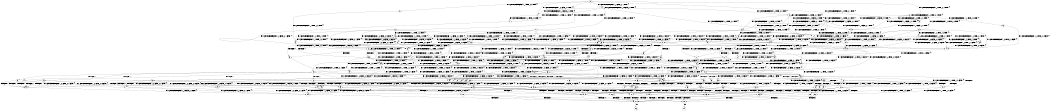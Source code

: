 digraph BCG {
size = "7, 10.5";
center = TRUE;
node [shape = circle];
0 [peripheries = 2];
0 -> 1 [label = "EX !0 !ATOMIC_EXCH_BRANCH (1, +0, FALSE, +0, 1, TRUE) !{}"];
0 -> 2 [label = "EX !2 !ATOMIC_EXCH_BRANCH (1, +1, TRUE, +0, 2, TRUE) !{}"];
0 -> 3 [label = "EX !1 !ATOMIC_EXCH_BRANCH (1, +0, TRUE, +0, 1, TRUE) !{}"];
0 -> 4 [label = "EX !0 !ATOMIC_EXCH_BRANCH (1, +0, FALSE, +0, 1, TRUE) !{}"];
0 -> 5 [label = "EX !2 !ATOMIC_EXCH_BRANCH (1, +1, TRUE, +0, 2, TRUE) !{}"];
0 -> 6 [label = "EX !1 !ATOMIC_EXCH_BRANCH (1, +0, TRUE, +0, 1, TRUE) !{}"];
1 -> 7 [label = "EX !2 !ATOMIC_EXCH_BRANCH (1, +1, TRUE, +0, 2, TRUE) !{}"];
2 -> 8 [label = "EX !2 !ATOMIC_EXCH_BRANCH (1, +1, TRUE, +1, 2, TRUE) !{}"];
3 -> 9 [label = "EX !0 !ATOMIC_EXCH_BRANCH (1, +0, FALSE, +0, 1, TRUE) !{}"];
4 -> 1 [label = "EX !0 !ATOMIC_EXCH_BRANCH (1, +0, FALSE, +0, 1, TRUE) !{}"];
4 -> 7 [label = "EX !2 !ATOMIC_EXCH_BRANCH (1, +1, TRUE, +0, 2, TRUE) !{}"];
4 -> 10 [label = "EX !1 !ATOMIC_EXCH_BRANCH (1, +0, TRUE, +0, 1, TRUE) !{}"];
4 -> 4 [label = "EX !0 !ATOMIC_EXCH_BRANCH (1, +0, FALSE, +0, 1, TRUE) !{}"];
4 -> 11 [label = "EX !2 !ATOMIC_EXCH_BRANCH (1, +1, TRUE, +0, 2, TRUE) !{}"];
4 -> 12 [label = "EX !1 !ATOMIC_EXCH_BRANCH (1, +0, TRUE, +0, 1, TRUE) !{}"];
5 -> 8 [label = "EX !2 !ATOMIC_EXCH_BRANCH (1, +1, TRUE, +1, 2, TRUE) !{}"];
5 -> 13 [label = "EX !0 !ATOMIC_EXCH_BRANCH (1, +0, FALSE, +0, 1, FALSE) !{}"];
5 -> 14 [label = "EX !1 !ATOMIC_EXCH_BRANCH (1, +0, TRUE, +0, 1, FALSE) !{}"];
5 -> 15 [label = "EX !2 !ATOMIC_EXCH_BRANCH (1, +1, TRUE, +1, 2, TRUE) !{}"];
5 -> 16 [label = "EX !0 !ATOMIC_EXCH_BRANCH (1, +0, FALSE, +0, 1, FALSE) !{}"];
5 -> 17 [label = "EX !1 !ATOMIC_EXCH_BRANCH (1, +0, TRUE, +0, 1, FALSE) !{}"];
6 -> 3 [label = "EX !1 !ATOMIC_EXCH_BRANCH (1, +0, TRUE, +0, 1, TRUE) !{}"];
6 -> 9 [label = "EX !0 !ATOMIC_EXCH_BRANCH (1, +0, FALSE, +0, 1, TRUE) !{}"];
6 -> 18 [label = "EX !2 !ATOMIC_EXCH_BRANCH (1, +1, TRUE, +0, 2, TRUE) !{}"];
6 -> 6 [label = "EX !1 !ATOMIC_EXCH_BRANCH (1, +0, TRUE, +0, 1, TRUE) !{}"];
6 -> 19 [label = "EX !0 !ATOMIC_EXCH_BRANCH (1, +0, FALSE, +0, 1, TRUE) !{}"];
6 -> 20 [label = "EX !2 !ATOMIC_EXCH_BRANCH (1, +1, TRUE, +0, 2, TRUE) !{}"];
7 -> 13 [label = "EX !0 !ATOMIC_EXCH_BRANCH (1, +0, FALSE, +0, 1, FALSE) !{}"];
8 -> 13 [label = "EX !0 !ATOMIC_EXCH_BRANCH (1, +0, FALSE, +0, 1, FALSE) !{}"];
9 -> 10 [label = "EX !1 !ATOMIC_EXCH_BRANCH (1, +0, TRUE, +0, 1, TRUE) !{}"];
10 -> 21 [label = "EX !2 !ATOMIC_EXCH_BRANCH (1, +1, TRUE, +0, 2, TRUE) !{}"];
11 -> 13 [label = "EX !0 !ATOMIC_EXCH_BRANCH (1, +0, FALSE, +0, 1, FALSE) !{}"];
11 -> 22 [label = "EX !2 !ATOMIC_EXCH_BRANCH (1, +1, TRUE, +1, 2, TRUE) !{}"];
11 -> 23 [label = "EX !1 !ATOMIC_EXCH_BRANCH (1, +0, TRUE, +0, 1, FALSE) !{}"];
11 -> 16 [label = "EX !0 !ATOMIC_EXCH_BRANCH (1, +0, FALSE, +0, 1, FALSE) !{}"];
11 -> 24 [label = "EX !2 !ATOMIC_EXCH_BRANCH (1, +1, TRUE, +1, 2, TRUE) !{}"];
11 -> 25 [label = "EX !1 !ATOMIC_EXCH_BRANCH (1, +0, TRUE, +0, 1, FALSE) !{}"];
12 -> 9 [label = "EX !0 !ATOMIC_EXCH_BRANCH (1, +0, FALSE, +0, 1, TRUE) !{}"];
12 -> 10 [label = "EX !1 !ATOMIC_EXCH_BRANCH (1, +0, TRUE, +0, 1, TRUE) !{}"];
12 -> 21 [label = "EX !2 !ATOMIC_EXCH_BRANCH (1, +1, TRUE, +0, 2, TRUE) !{}"];
12 -> 19 [label = "EX !0 !ATOMIC_EXCH_BRANCH (1, +0, FALSE, +0, 1, TRUE) !{}"];
12 -> 12 [label = "EX !1 !ATOMIC_EXCH_BRANCH (1, +0, TRUE, +0, 1, TRUE) !{}"];
12 -> 26 [label = "EX !2 !ATOMIC_EXCH_BRANCH (1, +1, TRUE, +0, 2, TRUE) !{}"];
13 -> 27 [label = "EX !2 !ATOMIC_EXCH_BRANCH (1, +1, TRUE, +1, 2, TRUE) !{}"];
14 -> 28 [label = "EX !2 !ATOMIC_EXCH_BRANCH (1, +1, TRUE, +1, 2, FALSE) !{}"];
15 -> 8 [label = "EX !2 !ATOMIC_EXCH_BRANCH (1, +1, TRUE, +1, 2, TRUE) !{}"];
15 -> 13 [label = "EX !0 !ATOMIC_EXCH_BRANCH (1, +0, FALSE, +0, 1, FALSE) !{}"];
15 -> 14 [label = "EX !1 !ATOMIC_EXCH_BRANCH (1, +0, TRUE, +0, 1, FALSE) !{}"];
15 -> 15 [label = "EX !2 !ATOMIC_EXCH_BRANCH (1, +1, TRUE, +1, 2, TRUE) !{}"];
15 -> 16 [label = "EX !0 !ATOMIC_EXCH_BRANCH (1, +0, FALSE, +0, 1, FALSE) !{}"];
15 -> 17 [label = "EX !1 !ATOMIC_EXCH_BRANCH (1, +0, TRUE, +0, 1, FALSE) !{}"];
16 -> 27 [label = "EX !2 !ATOMIC_EXCH_BRANCH (1, +1, TRUE, +1, 2, TRUE) !{}"];
16 -> 29 [label = "EX !1 !ATOMIC_EXCH_BRANCH (1, +0, TRUE, +0, 1, FALSE) !{}"];
16 -> 30 [label = "TERMINATE !0"];
16 -> 31 [label = "EX !2 !ATOMIC_EXCH_BRANCH (1, +1, TRUE, +1, 2, TRUE) !{}"];
16 -> 32 [label = "EX !1 !ATOMIC_EXCH_BRANCH (1, +0, TRUE, +0, 1, FALSE) !{}"];
16 -> 33 [label = "TERMINATE !0"];
17 -> 28 [label = "EX !2 !ATOMIC_EXCH_BRANCH (1, +1, TRUE, +1, 2, FALSE) !{}"];
17 -> 34 [label = "EX !0 !ATOMIC_EXCH_BRANCH (1, +0, FALSE, +0, 1, TRUE) !{}"];
17 -> 35 [label = "TERMINATE !1"];
17 -> 36 [label = "EX !2 !ATOMIC_EXCH_BRANCH (1, +1, TRUE, +1, 2, FALSE) !{}"];
17 -> 37 [label = "EX !0 !ATOMIC_EXCH_BRANCH (1, +0, FALSE, +0, 1, TRUE) !{}"];
17 -> 38 [label = "TERMINATE !1"];
18 -> 14 [label = "EX !1 !ATOMIC_EXCH_BRANCH (1, +0, TRUE, +0, 1, FALSE) !{}"];
19 -> 9 [label = "EX !0 !ATOMIC_EXCH_BRANCH (1, +0, FALSE, +0, 1, TRUE) !{}"];
19 -> 10 [label = "EX !1 !ATOMIC_EXCH_BRANCH (1, +0, TRUE, +0, 1, TRUE) !{}"];
19 -> 21 [label = "EX !2 !ATOMIC_EXCH_BRANCH (1, +1, TRUE, +0, 2, TRUE) !{}"];
19 -> 19 [label = "EX !0 !ATOMIC_EXCH_BRANCH (1, +0, FALSE, +0, 1, TRUE) !{}"];
19 -> 12 [label = "EX !1 !ATOMIC_EXCH_BRANCH (1, +0, TRUE, +0, 1, TRUE) !{}"];
19 -> 26 [label = "EX !2 !ATOMIC_EXCH_BRANCH (1, +1, TRUE, +0, 2, TRUE) !{}"];
20 -> 14 [label = "EX !1 !ATOMIC_EXCH_BRANCH (1, +0, TRUE, +0, 1, FALSE) !{}"];
20 -> 39 [label = "EX !2 !ATOMIC_EXCH_BRANCH (1, +1, TRUE, +1, 2, TRUE) !{}"];
20 -> 40 [label = "EX !0 !ATOMIC_EXCH_BRANCH (1, +0, FALSE, +0, 1, FALSE) !{}"];
20 -> 17 [label = "EX !1 !ATOMIC_EXCH_BRANCH (1, +0, TRUE, +0, 1, FALSE) !{}"];
20 -> 41 [label = "EX !2 !ATOMIC_EXCH_BRANCH (1, +1, TRUE, +1, 2, TRUE) !{}"];
20 -> 42 [label = "EX !0 !ATOMIC_EXCH_BRANCH (1, +0, FALSE, +0, 1, FALSE) !{}"];
21 -> 40 [label = "EX !0 !ATOMIC_EXCH_BRANCH (1, +0, FALSE, +0, 1, FALSE) !{}"];
22 -> 13 [label = "EX !0 !ATOMIC_EXCH_BRANCH (1, +0, FALSE, +0, 1, FALSE) !{}"];
23 -> 34 [label = "EX !0 !ATOMIC_EXCH_BRANCH (1, +0, FALSE, +0, 1, TRUE) !{}"];
24 -> 13 [label = "EX !0 !ATOMIC_EXCH_BRANCH (1, +0, FALSE, +0, 1, FALSE) !{}"];
24 -> 22 [label = "EX !2 !ATOMIC_EXCH_BRANCH (1, +1, TRUE, +1, 2, TRUE) !{}"];
24 -> 23 [label = "EX !1 !ATOMIC_EXCH_BRANCH (1, +0, TRUE, +0, 1, FALSE) !{}"];
24 -> 16 [label = "EX !0 !ATOMIC_EXCH_BRANCH (1, +0, FALSE, +0, 1, FALSE) !{}"];
24 -> 24 [label = "EX !2 !ATOMIC_EXCH_BRANCH (1, +1, TRUE, +1, 2, TRUE) !{}"];
24 -> 25 [label = "EX !1 !ATOMIC_EXCH_BRANCH (1, +0, TRUE, +0, 1, FALSE) !{}"];
25 -> 34 [label = "EX !0 !ATOMIC_EXCH_BRANCH (1, +0, FALSE, +0, 1, TRUE) !{}"];
25 -> 43 [label = "EX !2 !ATOMIC_EXCH_BRANCH (1, +1, TRUE, +1, 2, FALSE) !{}"];
25 -> 44 [label = "TERMINATE !1"];
25 -> 37 [label = "EX !0 !ATOMIC_EXCH_BRANCH (1, +0, FALSE, +0, 1, TRUE) !{}"];
25 -> 45 [label = "EX !2 !ATOMIC_EXCH_BRANCH (1, +1, TRUE, +1, 2, FALSE) !{}"];
25 -> 46 [label = "TERMINATE !1"];
26 -> 40 [label = "EX !0 !ATOMIC_EXCH_BRANCH (1, +0, FALSE, +0, 1, FALSE) !{}"];
26 -> 23 [label = "EX !1 !ATOMIC_EXCH_BRANCH (1, +0, TRUE, +0, 1, FALSE) !{}"];
26 -> 47 [label = "EX !2 !ATOMIC_EXCH_BRANCH (1, +1, TRUE, +1, 2, TRUE) !{}"];
26 -> 42 [label = "EX !0 !ATOMIC_EXCH_BRANCH (1, +0, FALSE, +0, 1, FALSE) !{}"];
26 -> 25 [label = "EX !1 !ATOMIC_EXCH_BRANCH (1, +0, TRUE, +0, 1, FALSE) !{}"];
26 -> 48 [label = "EX !2 !ATOMIC_EXCH_BRANCH (1, +1, TRUE, +1, 2, TRUE) !{}"];
27 -> 29 [label = "EX !1 !ATOMIC_EXCH_BRANCH (1, +0, TRUE, +0, 1, FALSE) !{}"];
28 -> 49 [label = "EX !0 !ATOMIC_EXCH_BRANCH (1, +0, FALSE, +0, 1, FALSE) !{}"];
29 -> 50 [label = "EX !2 !ATOMIC_EXCH_BRANCH (1, +1, TRUE, +1, 2, FALSE) !{}"];
30 -> 51 [label = "EX !1 !ATOMIC_EXCH_BRANCH (1, +0, TRUE, +0, 1, FALSE) !{}"];
31 -> 27 [label = "EX !2 !ATOMIC_EXCH_BRANCH (1, +1, TRUE, +1, 2, TRUE) !{}"];
31 -> 29 [label = "EX !1 !ATOMIC_EXCH_BRANCH (1, +0, TRUE, +0, 1, FALSE) !{}"];
31 -> 30 [label = "TERMINATE !0"];
31 -> 31 [label = "EX !2 !ATOMIC_EXCH_BRANCH (1, +1, TRUE, +1, 2, TRUE) !{}"];
31 -> 32 [label = "EX !1 !ATOMIC_EXCH_BRANCH (1, +0, TRUE, +0, 1, FALSE) !{}"];
31 -> 33 [label = "TERMINATE !0"];
32 -> 50 [label = "EX !2 !ATOMIC_EXCH_BRANCH (1, +1, TRUE, +1, 2, FALSE) !{}"];
32 -> 52 [label = "TERMINATE !0"];
32 -> 53 [label = "TERMINATE !1"];
32 -> 54 [label = "EX !2 !ATOMIC_EXCH_BRANCH (1, +1, TRUE, +1, 2, FALSE) !{}"];
32 -> 55 [label = "TERMINATE !0"];
32 -> 56 [label = "TERMINATE !1"];
33 -> 51 [label = "EX !1 !ATOMIC_EXCH_BRANCH (1, +0, TRUE, +0, 1, FALSE) !{}"];
33 -> 57 [label = "EX !2 !ATOMIC_EXCH_BRANCH (1, +1, TRUE, +1, 2, TRUE) !{}"];
33 -> 58 [label = "EX !1 !ATOMIC_EXCH_BRANCH (1, +0, TRUE, +0, 1, FALSE) !{}"];
33 -> 59 [label = "EX !2 !ATOMIC_EXCH_BRANCH (1, +1, TRUE, +1, 2, TRUE) !{}"];
34 -> 43 [label = "EX !2 !ATOMIC_EXCH_BRANCH (1, +1, TRUE, +1, 2, FALSE) !{}"];
35 -> 60 [label = "EX !0 !ATOMIC_EXCH_BRANCH (1, +0, FALSE, +0, 1, TRUE) !{}"];
36 -> 49 [label = "EX !0 !ATOMIC_EXCH_BRANCH (1, +0, FALSE, +0, 1, FALSE) !{}"];
36 -> 61 [label = "TERMINATE !2"];
36 -> 62 [label = "TERMINATE !1"];
36 -> 63 [label = "EX !0 !ATOMIC_EXCH_BRANCH (1, +0, FALSE, +0, 1, FALSE) !{}"];
36 -> 64 [label = "TERMINATE !2"];
36 -> 65 [label = "TERMINATE !1"];
37 -> 34 [label = "EX !0 !ATOMIC_EXCH_BRANCH (1, +0, FALSE, +0, 1, TRUE) !{}"];
37 -> 43 [label = "EX !2 !ATOMIC_EXCH_BRANCH (1, +1, TRUE, +1, 2, FALSE) !{}"];
37 -> 44 [label = "TERMINATE !1"];
37 -> 37 [label = "EX !0 !ATOMIC_EXCH_BRANCH (1, +0, FALSE, +0, 1, TRUE) !{}"];
37 -> 45 [label = "EX !2 !ATOMIC_EXCH_BRANCH (1, +1, TRUE, +1, 2, FALSE) !{}"];
37 -> 46 [label = "TERMINATE !1"];
38 -> 60 [label = "EX !0 !ATOMIC_EXCH_BRANCH (1, +0, FALSE, +0, 1, TRUE) !{}"];
38 -> 66 [label = "EX !2 !ATOMIC_EXCH_BRANCH (1, +1, TRUE, +1, 2, FALSE) !{}"];
38 -> 67 [label = "EX !0 !ATOMIC_EXCH_BRANCH (1, +0, FALSE, +0, 1, TRUE) !{}"];
38 -> 68 [label = "EX !2 !ATOMIC_EXCH_BRANCH (1, +1, TRUE, +1, 2, FALSE) !{}"];
39 -> 14 [label = "EX !1 !ATOMIC_EXCH_BRANCH (1, +0, TRUE, +0, 1, FALSE) !{}"];
40 -> 29 [label = "EX !1 !ATOMIC_EXCH_BRANCH (1, +0, TRUE, +0, 1, FALSE) !{}"];
41 -> 14 [label = "EX !1 !ATOMIC_EXCH_BRANCH (1, +0, TRUE, +0, 1, FALSE) !{}"];
41 -> 39 [label = "EX !2 !ATOMIC_EXCH_BRANCH (1, +1, TRUE, +1, 2, TRUE) !{}"];
41 -> 40 [label = "EX !0 !ATOMIC_EXCH_BRANCH (1, +0, FALSE, +0, 1, FALSE) !{}"];
41 -> 17 [label = "EX !1 !ATOMIC_EXCH_BRANCH (1, +0, TRUE, +0, 1, FALSE) !{}"];
41 -> 41 [label = "EX !2 !ATOMIC_EXCH_BRANCH (1, +1, TRUE, +1, 2, TRUE) !{}"];
41 -> 42 [label = "EX !0 !ATOMIC_EXCH_BRANCH (1, +0, FALSE, +0, 1, FALSE) !{}"];
42 -> 29 [label = "EX !1 !ATOMIC_EXCH_BRANCH (1, +0, TRUE, +0, 1, FALSE) !{}"];
42 -> 69 [label = "EX !2 !ATOMIC_EXCH_BRANCH (1, +1, TRUE, +1, 2, TRUE) !{}"];
42 -> 70 [label = "TERMINATE !0"];
42 -> 32 [label = "EX !1 !ATOMIC_EXCH_BRANCH (1, +0, TRUE, +0, 1, FALSE) !{}"];
42 -> 71 [label = "EX !2 !ATOMIC_EXCH_BRANCH (1, +1, TRUE, +1, 2, TRUE) !{}"];
42 -> 72 [label = "TERMINATE !0"];
43 -> 49 [label = "EX !0 !ATOMIC_EXCH_BRANCH (1, +0, FALSE, +0, 1, FALSE) !{}"];
44 -> 60 [label = "EX !0 !ATOMIC_EXCH_BRANCH (1, +0, FALSE, +0, 1, TRUE) !{}"];
45 -> 49 [label = "EX !0 !ATOMIC_EXCH_BRANCH (1, +0, FALSE, +0, 1, FALSE) !{}"];
45 -> 73 [label = "TERMINATE !2"];
45 -> 74 [label = "TERMINATE !1"];
45 -> 63 [label = "EX !0 !ATOMIC_EXCH_BRANCH (1, +0, FALSE, +0, 1, FALSE) !{}"];
45 -> 75 [label = "TERMINATE !2"];
45 -> 76 [label = "TERMINATE !1"];
46 -> 60 [label = "EX !0 !ATOMIC_EXCH_BRANCH (1, +0, FALSE, +0, 1, TRUE) !{}"];
46 -> 77 [label = "EX !2 !ATOMIC_EXCH_BRANCH (1, +1, TRUE, +1, 2, FALSE) !{}"];
46 -> 67 [label = "EX !0 !ATOMIC_EXCH_BRANCH (1, +0, FALSE, +0, 1, TRUE) !{}"];
46 -> 78 [label = "EX !2 !ATOMIC_EXCH_BRANCH (1, +1, TRUE, +1, 2, FALSE) !{}"];
47 -> 40 [label = "EX !0 !ATOMIC_EXCH_BRANCH (1, +0, FALSE, +0, 1, FALSE) !{}"];
48 -> 40 [label = "EX !0 !ATOMIC_EXCH_BRANCH (1, +0, FALSE, +0, 1, FALSE) !{}"];
48 -> 23 [label = "EX !1 !ATOMIC_EXCH_BRANCH (1, +0, TRUE, +0, 1, FALSE) !{}"];
48 -> 47 [label = "EX !2 !ATOMIC_EXCH_BRANCH (1, +1, TRUE, +1, 2, TRUE) !{}"];
48 -> 42 [label = "EX !0 !ATOMIC_EXCH_BRANCH (1, +0, FALSE, +0, 1, FALSE) !{}"];
48 -> 25 [label = "EX !1 !ATOMIC_EXCH_BRANCH (1, +0, TRUE, +0, 1, FALSE) !{}"];
48 -> 48 [label = "EX !2 !ATOMIC_EXCH_BRANCH (1, +1, TRUE, +1, 2, TRUE) !{}"];
49 -> 79 [label = "TERMINATE !0"];
50 -> 79 [label = "TERMINATE !0"];
51 -> 80 [label = "EX !2 !ATOMIC_EXCH_BRANCH (1, +1, TRUE, +1, 2, FALSE) !{}"];
52 -> 81 [label = "TERMINATE !1"];
53 -> 81 [label = "TERMINATE !0"];
54 -> 79 [label = "TERMINATE !0"];
54 -> 82 [label = "TERMINATE !2"];
54 -> 83 [label = "TERMINATE !1"];
54 -> 84 [label = "TERMINATE !0"];
54 -> 85 [label = "TERMINATE !2"];
54 -> 86 [label = "TERMINATE !1"];
55 -> 81 [label = "TERMINATE !1"];
55 -> 80 [label = "EX !2 !ATOMIC_EXCH_BRANCH (1, +1, TRUE, +1, 2, FALSE) !{}"];
55 -> 87 [label = "TERMINATE !1"];
55 -> 88 [label = "EX !2 !ATOMIC_EXCH_BRANCH (1, +1, TRUE, +1, 2, FALSE) !{}"];
56 -> 81 [label = "TERMINATE !0"];
56 -> 89 [label = "EX !2 !ATOMIC_EXCH_BRANCH (1, +1, TRUE, +1, 2, FALSE) !{}"];
56 -> 87 [label = "TERMINATE !0"];
56 -> 90 [label = "EX !2 !ATOMIC_EXCH_BRANCH (1, +1, TRUE, +1, 2, FALSE) !{}"];
57 -> 51 [label = "EX !1 !ATOMIC_EXCH_BRANCH (1, +0, TRUE, +0, 1, FALSE) !{}"];
58 -> 80 [label = "EX !2 !ATOMIC_EXCH_BRANCH (1, +1, TRUE, +1, 2, FALSE) !{}"];
58 -> 81 [label = "TERMINATE !1"];
58 -> 88 [label = "EX !2 !ATOMIC_EXCH_BRANCH (1, +1, TRUE, +1, 2, FALSE) !{}"];
58 -> 87 [label = "TERMINATE !1"];
59 -> 57 [label = "EX !2 !ATOMIC_EXCH_BRANCH (1, +1, TRUE, +1, 2, TRUE) !{}"];
59 -> 51 [label = "EX !1 !ATOMIC_EXCH_BRANCH (1, +0, TRUE, +0, 1, FALSE) !{}"];
59 -> 59 [label = "EX !2 !ATOMIC_EXCH_BRANCH (1, +1, TRUE, +1, 2, TRUE) !{}"];
59 -> 58 [label = "EX !1 !ATOMIC_EXCH_BRANCH (1, +0, TRUE, +0, 1, FALSE) !{}"];
60 -> 77 [label = "EX !2 !ATOMIC_EXCH_BRANCH (1, +1, TRUE, +1, 2, FALSE) !{}"];
61 -> 91 [label = "EX !0 !ATOMIC_EXCH_BRANCH (1, +0, FALSE, +0, 1, FALSE) !{}"];
62 -> 92 [label = "EX !0 !ATOMIC_EXCH_BRANCH (1, +0, FALSE, +0, 1, FALSE) !{}"];
63 -> 79 [label = "TERMINATE !0"];
63 -> 82 [label = "TERMINATE !2"];
63 -> 83 [label = "TERMINATE !1"];
63 -> 84 [label = "TERMINATE !0"];
63 -> 85 [label = "TERMINATE !2"];
63 -> 86 [label = "TERMINATE !1"];
64 -> 91 [label = "EX !0 !ATOMIC_EXCH_BRANCH (1, +0, FALSE, +0, 1, FALSE) !{}"];
64 -> 93 [label = "TERMINATE !1"];
64 -> 94 [label = "EX !0 !ATOMIC_EXCH_BRANCH (1, +0, FALSE, +0, 1, FALSE) !{}"];
64 -> 95 [label = "TERMINATE !1"];
65 -> 92 [label = "EX !0 !ATOMIC_EXCH_BRANCH (1, +0, FALSE, +0, 1, FALSE) !{}"];
65 -> 93 [label = "TERMINATE !2"];
65 -> 96 [label = "EX !0 !ATOMIC_EXCH_BRANCH (1, +0, FALSE, +0, 1, FALSE) !{}"];
65 -> 95 [label = "TERMINATE !2"];
66 -> 92 [label = "EX !0 !ATOMIC_EXCH_BRANCH (1, +0, FALSE, +0, 1, FALSE) !{}"];
67 -> 60 [label = "EX !0 !ATOMIC_EXCH_BRANCH (1, +0, FALSE, +0, 1, TRUE) !{}"];
67 -> 77 [label = "EX !2 !ATOMIC_EXCH_BRANCH (1, +1, TRUE, +1, 2, FALSE) !{}"];
67 -> 67 [label = "EX !0 !ATOMIC_EXCH_BRANCH (1, +0, FALSE, +0, 1, TRUE) !{}"];
67 -> 78 [label = "EX !2 !ATOMIC_EXCH_BRANCH (1, +1, TRUE, +1, 2, FALSE) !{}"];
68 -> 92 [label = "EX !0 !ATOMIC_EXCH_BRANCH (1, +0, FALSE, +0, 1, FALSE) !{}"];
68 -> 93 [label = "TERMINATE !2"];
68 -> 96 [label = "EX !0 !ATOMIC_EXCH_BRANCH (1, +0, FALSE, +0, 1, FALSE) !{}"];
68 -> 95 [label = "TERMINATE !2"];
69 -> 29 [label = "EX !1 !ATOMIC_EXCH_BRANCH (1, +0, TRUE, +0, 1, FALSE) !{}"];
70 -> 51 [label = "EX !1 !ATOMIC_EXCH_BRANCH (1, +0, TRUE, +0, 1, FALSE) !{}"];
71 -> 29 [label = "EX !1 !ATOMIC_EXCH_BRANCH (1, +0, TRUE, +0, 1, FALSE) !{}"];
71 -> 69 [label = "EX !2 !ATOMIC_EXCH_BRANCH (1, +1, TRUE, +1, 2, TRUE) !{}"];
71 -> 70 [label = "TERMINATE !0"];
71 -> 32 [label = "EX !1 !ATOMIC_EXCH_BRANCH (1, +0, TRUE, +0, 1, FALSE) !{}"];
71 -> 71 [label = "EX !2 !ATOMIC_EXCH_BRANCH (1, +1, TRUE, +1, 2, TRUE) !{}"];
71 -> 72 [label = "TERMINATE !0"];
72 -> 51 [label = "EX !1 !ATOMIC_EXCH_BRANCH (1, +0, TRUE, +0, 1, FALSE) !{}"];
72 -> 97 [label = "EX !2 !ATOMIC_EXCH_BRANCH (1, +1, TRUE, +1, 2, TRUE) !{}"];
72 -> 58 [label = "EX !1 !ATOMIC_EXCH_BRANCH (1, +0, TRUE, +0, 1, FALSE) !{}"];
72 -> 98 [label = "EX !2 !ATOMIC_EXCH_BRANCH (1, +1, TRUE, +1, 2, TRUE) !{}"];
73 -> 99 [label = "TERMINATE !1"];
74 -> 99 [label = "TERMINATE !2"];
75 -> 99 [label = "TERMINATE !1"];
75 -> 91 [label = "EX !0 !ATOMIC_EXCH_BRANCH (1, +0, FALSE, +0, 1, FALSE) !{}"];
75 -> 100 [label = "TERMINATE !1"];
75 -> 94 [label = "EX !0 !ATOMIC_EXCH_BRANCH (1, +0, FALSE, +0, 1, FALSE) !{}"];
76 -> 99 [label = "TERMINATE !2"];
76 -> 92 [label = "EX !0 !ATOMIC_EXCH_BRANCH (1, +0, FALSE, +0, 1, FALSE) !{}"];
76 -> 100 [label = "TERMINATE !2"];
76 -> 96 [label = "EX !0 !ATOMIC_EXCH_BRANCH (1, +0, FALSE, +0, 1, FALSE) !{}"];
77 -> 92 [label = "EX !0 !ATOMIC_EXCH_BRANCH (1, +0, FALSE, +0, 1, FALSE) !{}"];
78 -> 92 [label = "EX !0 !ATOMIC_EXCH_BRANCH (1, +0, FALSE, +0, 1, FALSE) !{}"];
78 -> 99 [label = "TERMINATE !2"];
78 -> 96 [label = "EX !0 !ATOMIC_EXCH_BRANCH (1, +0, FALSE, +0, 1, FALSE) !{}"];
78 -> 100 [label = "TERMINATE !2"];
79 -> 101 [label = "TERMINATE !2"];
80 -> 101 [label = "TERMINATE !2"];
81 -> 102 [label = "EX !2 !ATOMIC_EXCH_BRANCH (1, +1, TRUE, +1, 2, FALSE) !{}"];
82 -> 101 [label = "TERMINATE !0"];
83 -> 103 [label = "TERMINATE !0"];
84 -> 101 [label = "TERMINATE !2"];
84 -> 103 [label = "TERMINATE !1"];
84 -> 104 [label = "TERMINATE !2"];
84 -> 105 [label = "TERMINATE !1"];
85 -> 101 [label = "TERMINATE !0"];
85 -> 106 [label = "TERMINATE !1"];
85 -> 104 [label = "TERMINATE !0"];
85 -> 107 [label = "TERMINATE !1"];
86 -> 103 [label = "TERMINATE !0"];
86 -> 106 [label = "TERMINATE !2"];
86 -> 105 [label = "TERMINATE !0"];
86 -> 107 [label = "TERMINATE !2"];
87 -> 102 [label = "EX !2 !ATOMIC_EXCH_BRANCH (1, +1, TRUE, +1, 2, FALSE) !{}"];
87 -> 108 [label = "EX !2 !ATOMIC_EXCH_BRANCH (1, +1, TRUE, +1, 2, FALSE) !{}"];
88 -> 101 [label = "TERMINATE !2"];
88 -> 103 [label = "TERMINATE !1"];
88 -> 104 [label = "TERMINATE !2"];
88 -> 105 [label = "TERMINATE !1"];
89 -> 103 [label = "TERMINATE !0"];
90 -> 103 [label = "TERMINATE !0"];
90 -> 106 [label = "TERMINATE !2"];
90 -> 105 [label = "TERMINATE !0"];
90 -> 107 [label = "TERMINATE !2"];
91 -> 101 [label = "TERMINATE !0"];
92 -> 103 [label = "TERMINATE !0"];
93 -> 109 [label = "EX !0 !ATOMIC_EXCH_BRANCH (1, +0, FALSE, +0, 1, FALSE) !{}"];
94 -> 101 [label = "TERMINATE !0"];
94 -> 106 [label = "TERMINATE !1"];
94 -> 104 [label = "TERMINATE !0"];
94 -> 107 [label = "TERMINATE !1"];
95 -> 109 [label = "EX !0 !ATOMIC_EXCH_BRANCH (1, +0, FALSE, +0, 1, FALSE) !{}"];
95 -> 110 [label = "EX !0 !ATOMIC_EXCH_BRANCH (1, +0, FALSE, +0, 1, FALSE) !{}"];
96 -> 103 [label = "TERMINATE !0"];
96 -> 106 [label = "TERMINATE !2"];
96 -> 105 [label = "TERMINATE !0"];
96 -> 107 [label = "TERMINATE !2"];
97 -> 51 [label = "EX !1 !ATOMIC_EXCH_BRANCH (1, +0, TRUE, +0, 1, FALSE) !{}"];
98 -> 51 [label = "EX !1 !ATOMIC_EXCH_BRANCH (1, +0, TRUE, +0, 1, FALSE) !{}"];
98 -> 97 [label = "EX !2 !ATOMIC_EXCH_BRANCH (1, +1, TRUE, +1, 2, TRUE) !{}"];
98 -> 58 [label = "EX !1 !ATOMIC_EXCH_BRANCH (1, +0, TRUE, +0, 1, FALSE) !{}"];
98 -> 98 [label = "EX !2 !ATOMIC_EXCH_BRANCH (1, +1, TRUE, +1, 2, TRUE) !{}"];
99 -> 109 [label = "EX !0 !ATOMIC_EXCH_BRANCH (1, +0, FALSE, +0, 1, FALSE) !{}"];
100 -> 109 [label = "EX !0 !ATOMIC_EXCH_BRANCH (1, +0, FALSE, +0, 1, FALSE) !{}"];
100 -> 110 [label = "EX !0 !ATOMIC_EXCH_BRANCH (1, +0, FALSE, +0, 1, FALSE) !{}"];
101 -> 111 [label = "TERMINATE !1"];
102 -> 111 [label = "TERMINATE !2"];
103 -> 111 [label = "TERMINATE !2"];
104 -> 111 [label = "TERMINATE !1"];
104 -> 112 [label = "TERMINATE !1"];
105 -> 111 [label = "TERMINATE !2"];
105 -> 112 [label = "TERMINATE !2"];
106 -> 111 [label = "TERMINATE !0"];
107 -> 111 [label = "TERMINATE !0"];
107 -> 112 [label = "TERMINATE !0"];
108 -> 111 [label = "TERMINATE !2"];
108 -> 112 [label = "TERMINATE !2"];
109 -> 111 [label = "TERMINATE !0"];
110 -> 111 [label = "TERMINATE !0"];
110 -> 112 [label = "TERMINATE !0"];
111 -> 113 [label = "exit"];
112 -> 114 [label = "exit"];
}
